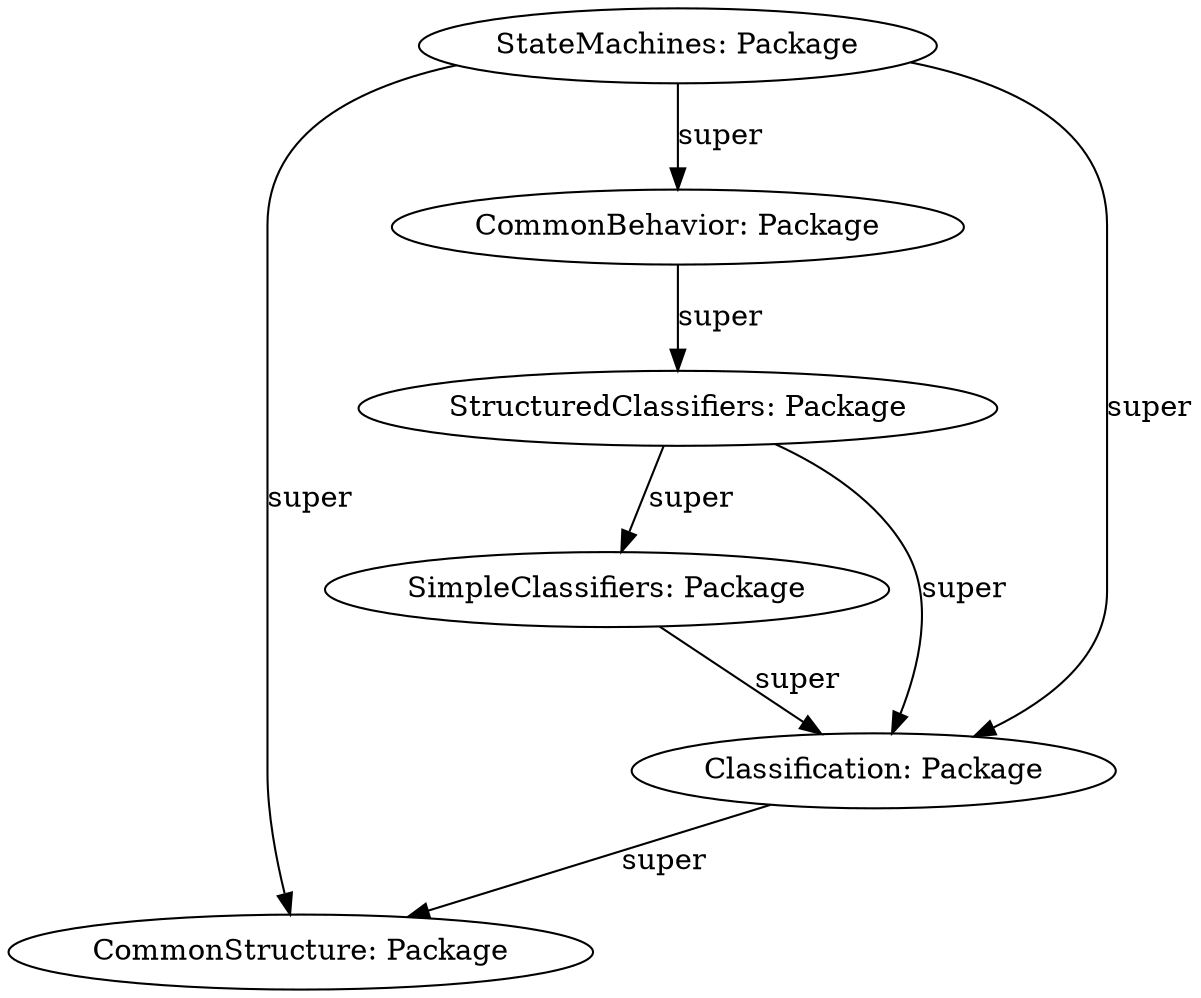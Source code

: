 digraph{
{style = filled
shape = box
}
"ID4f5ad6b7" [label= "SimpleClassifiers: Package" style=solid fillcolor = white]
"ID32f2de5c" [label= "StructuredClassifiers: Package" style=solid fillcolor = white]
"ID3bb186b" [label= "Classification: Package" style=solid fillcolor = white]
"ID4a2bc71f" [label= "CommonStructure: Package" style=solid fillcolor = white]
"ID106387cf" [label= "StateMachines: Package" style=solid fillcolor = white]
"ID1aaa3406" [label= "CommonBehavior: Package" style=solid fillcolor = white]
ID106387cf -> ID3bb186b [label = "super" style = solid color = black ]
ID3bb186b -> ID4a2bc71f [label = "super" style = solid color = black ]
ID32f2de5c -> ID3bb186b [label = "super" style = solid color = black ]
ID32f2de5c -> ID4f5ad6b7 [label = "super" style = solid color = black ]
ID1aaa3406 -> ID32f2de5c [label = "super" style = solid color = black ]
ID4f5ad6b7 -> ID3bb186b [label = "super" style = solid color = black ]
ID106387cf -> ID1aaa3406 [label = "super" style = solid color = black ]
ID106387cf -> ID4a2bc71f [label = "super" style = solid color = black ]
}
